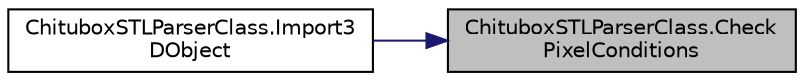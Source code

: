 digraph "ChituboxSTLParserClass.CheckPixelConditions"
{
 // LATEX_PDF_SIZE
  edge [fontname="Helvetica",fontsize="10",labelfontname="Helvetica",labelfontsize="10"];
  node [fontname="Helvetica",fontsize="10",shape=record];
  rankdir="RL";
  Node1 [label="ChituboxSTLParserClass.Check\lPixelConditions",height=0.2,width=0.4,color="black", fillcolor="grey75", style="filled", fontcolor="black",tooltip=" "];
  Node1 -> Node2 [dir="back",color="midnightblue",fontsize="10",style="solid",fontname="Helvetica"];
  Node2 [label="ChituboxSTLParserClass.Import3\lDObject",height=0.2,width=0.4,color="black", fillcolor="white", style="filled",URL="$class_chitubox_s_t_l_parser_class.html#a0f6c094813cdca92e7ee537bee0be3e2",tooltip=" "];
}
